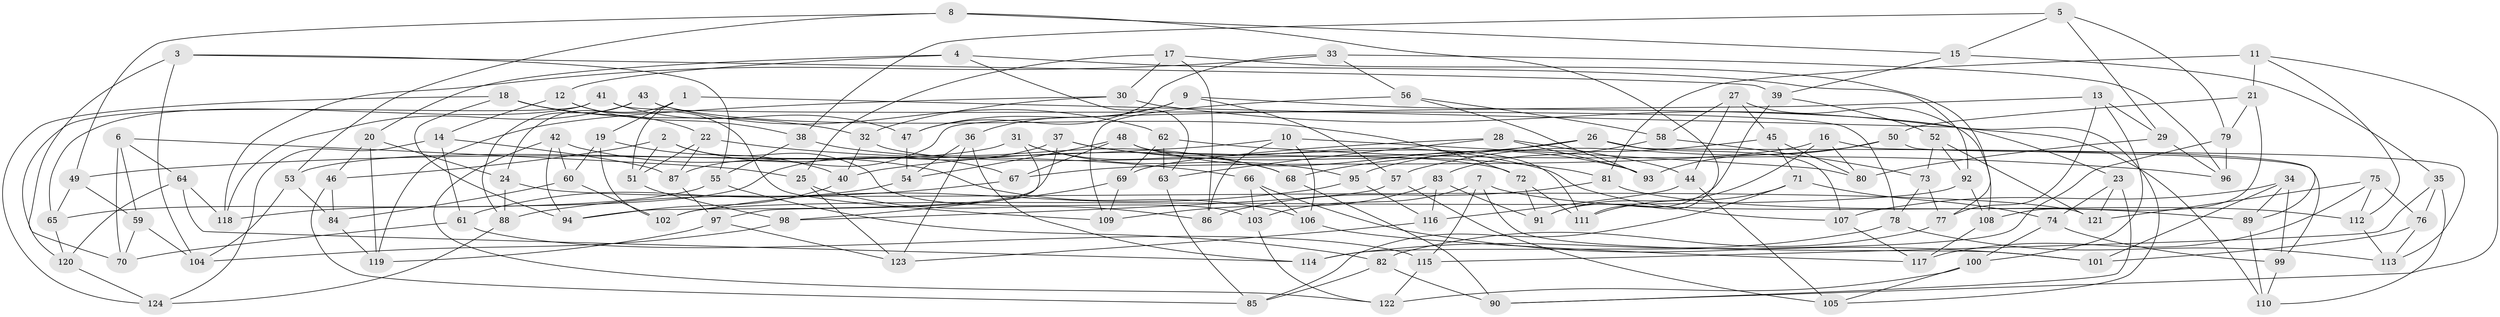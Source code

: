 // Generated by graph-tools (version 1.1) at 2025/11/02/27/25 16:11:43]
// undirected, 124 vertices, 248 edges
graph export_dot {
graph [start="1"]
  node [color=gray90,style=filled];
  1;
  2;
  3;
  4;
  5;
  6;
  7;
  8;
  9;
  10;
  11;
  12;
  13;
  14;
  15;
  16;
  17;
  18;
  19;
  20;
  21;
  22;
  23;
  24;
  25;
  26;
  27;
  28;
  29;
  30;
  31;
  32;
  33;
  34;
  35;
  36;
  37;
  38;
  39;
  40;
  41;
  42;
  43;
  44;
  45;
  46;
  47;
  48;
  49;
  50;
  51;
  52;
  53;
  54;
  55;
  56;
  57;
  58;
  59;
  60;
  61;
  62;
  63;
  64;
  65;
  66;
  67;
  68;
  69;
  70;
  71;
  72;
  73;
  74;
  75;
  76;
  77;
  78;
  79;
  80;
  81;
  82;
  83;
  84;
  85;
  86;
  87;
  88;
  89;
  90;
  91;
  92;
  93;
  94;
  95;
  96;
  97;
  98;
  99;
  100;
  101;
  102;
  103;
  104;
  105;
  106;
  107;
  108;
  109;
  110;
  111;
  112;
  113;
  114;
  115;
  116;
  117;
  118;
  119;
  120;
  121;
  122;
  123;
  124;
  1 -- 24;
  1 -- 19;
  1 -- 51;
  1 -- 110;
  2 -- 46;
  2 -- 51;
  2 -- 103;
  2 -- 67;
  3 -- 55;
  3 -- 39;
  3 -- 70;
  3 -- 104;
  4 -- 63;
  4 -- 92;
  4 -- 20;
  4 -- 12;
  5 -- 29;
  5 -- 79;
  5 -- 15;
  5 -- 38;
  6 -- 59;
  6 -- 25;
  6 -- 70;
  6 -- 64;
  7 -- 115;
  7 -- 89;
  7 -- 103;
  7 -- 101;
  8 -- 53;
  8 -- 111;
  8 -- 15;
  8 -- 49;
  9 -- 57;
  9 -- 47;
  9 -- 23;
  9 -- 36;
  10 -- 106;
  10 -- 80;
  10 -- 49;
  10 -- 86;
  11 -- 90;
  11 -- 21;
  11 -- 81;
  11 -- 112;
  12 -- 14;
  12 -- 38;
  12 -- 109;
  13 -- 100;
  13 -- 29;
  13 -- 77;
  13 -- 87;
  14 -- 87;
  14 -- 124;
  14 -- 61;
  15 -- 35;
  15 -- 39;
  16 -- 89;
  16 -- 80;
  16 -- 67;
  16 -- 91;
  17 -- 86;
  17 -- 77;
  17 -- 25;
  17 -- 30;
  18 -- 32;
  18 -- 94;
  18 -- 124;
  18 -- 22;
  19 -- 60;
  19 -- 40;
  19 -- 102;
  20 -- 119;
  20 -- 24;
  20 -- 46;
  21 -- 79;
  21 -- 108;
  21 -- 50;
  22 -- 66;
  22 -- 87;
  22 -- 51;
  23 -- 74;
  23 -- 121;
  23 -- 90;
  24 -- 88;
  24 -- 121;
  25 -- 123;
  25 -- 86;
  26 -- 107;
  26 -- 99;
  26 -- 40;
  26 -- 68;
  27 -- 108;
  27 -- 45;
  27 -- 58;
  27 -- 44;
  28 -- 44;
  28 -- 69;
  28 -- 63;
  28 -- 93;
  29 -- 96;
  29 -- 80;
  30 -- 32;
  30 -- 119;
  30 -- 105;
  31 -- 97;
  31 -- 68;
  31 -- 95;
  31 -- 53;
  32 -- 40;
  32 -- 72;
  33 -- 118;
  33 -- 47;
  33 -- 56;
  33 -- 96;
  34 -- 89;
  34 -- 101;
  34 -- 99;
  34 -- 107;
  35 -- 76;
  35 -- 115;
  35 -- 110;
  36 -- 54;
  36 -- 123;
  36 -- 114;
  37 -- 107;
  37 -- 118;
  37 -- 94;
  37 -- 81;
  38 -- 68;
  38 -- 55;
  39 -- 52;
  39 -- 91;
  40 -- 94;
  41 -- 47;
  41 -- 120;
  41 -- 65;
  41 -- 78;
  42 -- 94;
  42 -- 122;
  42 -- 106;
  42 -- 60;
  43 -- 72;
  43 -- 62;
  43 -- 118;
  43 -- 88;
  44 -- 105;
  44 -- 116;
  45 -- 80;
  45 -- 71;
  45 -- 95;
  46 -- 84;
  46 -- 85;
  47 -- 54;
  48 -- 54;
  48 -- 93;
  48 -- 111;
  48 -- 67;
  49 -- 59;
  49 -- 65;
  50 -- 93;
  50 -- 57;
  50 -- 113;
  51 -- 98;
  52 -- 73;
  52 -- 121;
  52 -- 92;
  53 -- 84;
  53 -- 104;
  54 -- 61;
  55 -- 82;
  55 -- 65;
  56 -- 58;
  56 -- 109;
  56 -- 93;
  57 -- 98;
  57 -- 105;
  58 -- 83;
  58 -- 73;
  59 -- 70;
  59 -- 104;
  60 -- 102;
  60 -- 84;
  61 -- 70;
  61 -- 115;
  62 -- 63;
  62 -- 96;
  62 -- 69;
  63 -- 85;
  64 -- 114;
  64 -- 118;
  64 -- 120;
  65 -- 120;
  66 -- 106;
  66 -- 103;
  66 -- 101;
  67 -- 88;
  68 -- 90;
  69 -- 98;
  69 -- 109;
  71 -- 111;
  71 -- 74;
  71 -- 85;
  72 -- 91;
  72 -- 111;
  73 -- 77;
  73 -- 78;
  74 -- 99;
  74 -- 100;
  75 -- 112;
  75 -- 117;
  75 -- 76;
  75 -- 121;
  76 -- 113;
  76 -- 101;
  77 -- 82;
  78 -- 113;
  78 -- 114;
  79 -- 96;
  79 -- 114;
  81 -- 112;
  81 -- 86;
  82 -- 85;
  82 -- 90;
  83 -- 116;
  83 -- 109;
  83 -- 91;
  84 -- 119;
  87 -- 97;
  88 -- 124;
  89 -- 110;
  92 -- 102;
  92 -- 108;
  95 -- 102;
  95 -- 116;
  97 -- 123;
  97 -- 119;
  98 -- 104;
  99 -- 110;
  100 -- 122;
  100 -- 105;
  103 -- 122;
  106 -- 117;
  107 -- 117;
  108 -- 117;
  112 -- 113;
  115 -- 122;
  116 -- 123;
  120 -- 124;
}
